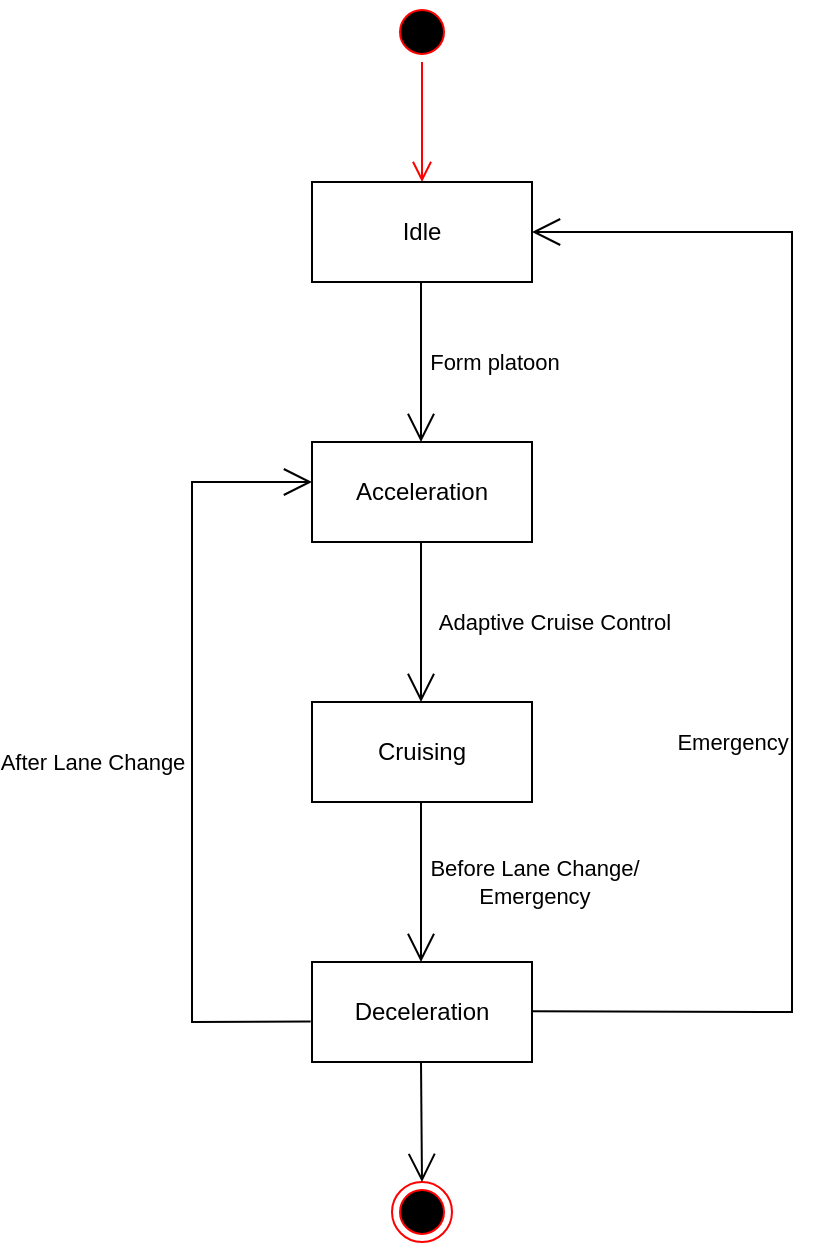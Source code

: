 <mxfile version="22.1.11" type="github" pages="2">
  <diagram name="Main_Truck" id="e7e014a7-5840-1c2e-5031-d8a46d1fe8dd">
    <mxGraphModel dx="662" dy="372" grid="1" gridSize="10" guides="1" tooltips="1" connect="1" arrows="1" fold="1" page="1" pageScale="1" pageWidth="1169" pageHeight="826" background="none" math="0" shadow="0">
      <root>
        <mxCell id="0" />
        <mxCell id="1" parent="0" />
        <mxCell id="Dd4q-uAnfHJ_tEVFZn8V-1" value="" style="ellipse;html=1;shape=startState;fillColor=#000000;strokeColor=#ff0000;" vertex="1" parent="1">
          <mxGeometry x="260" y="100" width="30" height="30" as="geometry" />
        </mxCell>
        <mxCell id="Dd4q-uAnfHJ_tEVFZn8V-2" value="" style="edgeStyle=orthogonalEdgeStyle;html=1;verticalAlign=bottom;endArrow=open;endSize=8;strokeColor=#ff0000;rounded=0;" edge="1" source="Dd4q-uAnfHJ_tEVFZn8V-1" parent="1">
          <mxGeometry relative="1" as="geometry">
            <mxPoint x="275" y="190" as="targetPoint" />
          </mxGeometry>
        </mxCell>
        <mxCell id="Dd4q-uAnfHJ_tEVFZn8V-4" value="Idle" style="html=1;whiteSpace=wrap;" vertex="1" parent="1">
          <mxGeometry x="220" y="190" width="110" height="50" as="geometry" />
        </mxCell>
        <mxCell id="Dd4q-uAnfHJ_tEVFZn8V-7" value="Form platoon" style="endArrow=open;endFill=1;endSize=12;html=1;rounded=0;" edge="1" parent="1">
          <mxGeometry y="36" width="160" relative="1" as="geometry">
            <mxPoint x="274.5" y="240" as="sourcePoint" />
            <mxPoint x="274.5" y="320" as="targetPoint" />
            <mxPoint as="offset" />
          </mxGeometry>
        </mxCell>
        <mxCell id="Dd4q-uAnfHJ_tEVFZn8V-8" value="Acceleration" style="html=1;whiteSpace=wrap;" vertex="1" parent="1">
          <mxGeometry x="220" y="320" width="110" height="50" as="geometry" />
        </mxCell>
        <mxCell id="Dd4q-uAnfHJ_tEVFZn8V-9" value="Adaptive Cruise Control" style="endArrow=open;endFill=1;endSize=12;html=1;rounded=0;" edge="1" parent="1">
          <mxGeometry y="66" width="160" relative="1" as="geometry">
            <mxPoint x="274.5" y="370" as="sourcePoint" />
            <mxPoint x="274.5" y="450" as="targetPoint" />
            <mxPoint as="offset" />
          </mxGeometry>
        </mxCell>
        <mxCell id="Dd4q-uAnfHJ_tEVFZn8V-10" value="Cruising" style="html=1;whiteSpace=wrap;" vertex="1" parent="1">
          <mxGeometry x="220" y="450" width="110" height="50" as="geometry" />
        </mxCell>
        <mxCell id="Dd4q-uAnfHJ_tEVFZn8V-11" value="Before Lane Change/&lt;br&gt;Emergency" style="endArrow=open;endFill=1;endSize=12;html=1;rounded=0;" edge="1" parent="1">
          <mxGeometry y="56" width="160" relative="1" as="geometry">
            <mxPoint x="274.5" y="500" as="sourcePoint" />
            <mxPoint x="274.5" y="580" as="targetPoint" />
            <mxPoint as="offset" />
          </mxGeometry>
        </mxCell>
        <mxCell id="Dd4q-uAnfHJ_tEVFZn8V-12" value="Deceleration" style="html=1;whiteSpace=wrap;" vertex="1" parent="1">
          <mxGeometry x="220" y="580" width="110" height="50" as="geometry" />
        </mxCell>
        <mxCell id="Dd4q-uAnfHJ_tEVFZn8V-13" value="" style="ellipse;html=1;shape=endState;fillColor=#000000;strokeColor=#ff0000;" vertex="1" parent="1">
          <mxGeometry x="260" y="690" width="30" height="30" as="geometry" />
        </mxCell>
        <mxCell id="Dd4q-uAnfHJ_tEVFZn8V-14" value="" style="endArrow=open;endFill=1;endSize=12;html=1;rounded=0;" edge="1" parent="1">
          <mxGeometry width="160" relative="1" as="geometry">
            <mxPoint x="274.5" y="630" as="sourcePoint" />
            <mxPoint x="275" y="690" as="targetPoint" />
          </mxGeometry>
        </mxCell>
        <mxCell id="Dd4q-uAnfHJ_tEVFZn8V-16" value="After Lane Change" style="endArrow=open;endFill=1;endSize=12;html=1;rounded=0;exitX=-0.006;exitY=0.594;exitDx=0;exitDy=0;exitPerimeter=0;" edge="1" parent="1" source="Dd4q-uAnfHJ_tEVFZn8V-12">
          <mxGeometry x="-0.027" y="50" width="160" relative="1" as="geometry">
            <mxPoint x="220" y="590" as="sourcePoint" />
            <mxPoint x="220" y="340" as="targetPoint" />
            <Array as="points">
              <mxPoint x="160" y="610" />
              <mxPoint x="160" y="340" />
            </Array>
            <mxPoint as="offset" />
          </mxGeometry>
        </mxCell>
        <mxCell id="Dd4q-uAnfHJ_tEVFZn8V-18" value="Emergency" style="endArrow=open;endFill=1;endSize=12;html=1;rounded=0;entryX=1;entryY=0.5;entryDx=0;entryDy=0;" edge="1" parent="1" target="Dd4q-uAnfHJ_tEVFZn8V-4">
          <mxGeometry x="-0.185" y="30" width="160" relative="1" as="geometry">
            <mxPoint x="330" y="604.58" as="sourcePoint" />
            <mxPoint x="460" y="210" as="targetPoint" />
            <Array as="points">
              <mxPoint x="460" y="605" />
              <mxPoint x="460" y="215" />
            </Array>
            <mxPoint as="offset" />
          </mxGeometry>
        </mxCell>
      </root>
    </mxGraphModel>
  </diagram>
  <diagram id="2MtKIG-dXbb1Wr8E-rNM" name="Page-2">
    <mxGraphModel dx="794" dy="446" grid="1" gridSize="10" guides="1" tooltips="1" connect="1" arrows="1" fold="1" page="1" pageScale="1" pageWidth="850" pageHeight="1100" math="0" shadow="0">
      <root>
        <mxCell id="0" />
        <mxCell id="1" parent="0" />
      </root>
    </mxGraphModel>
  </diagram>
</mxfile>
